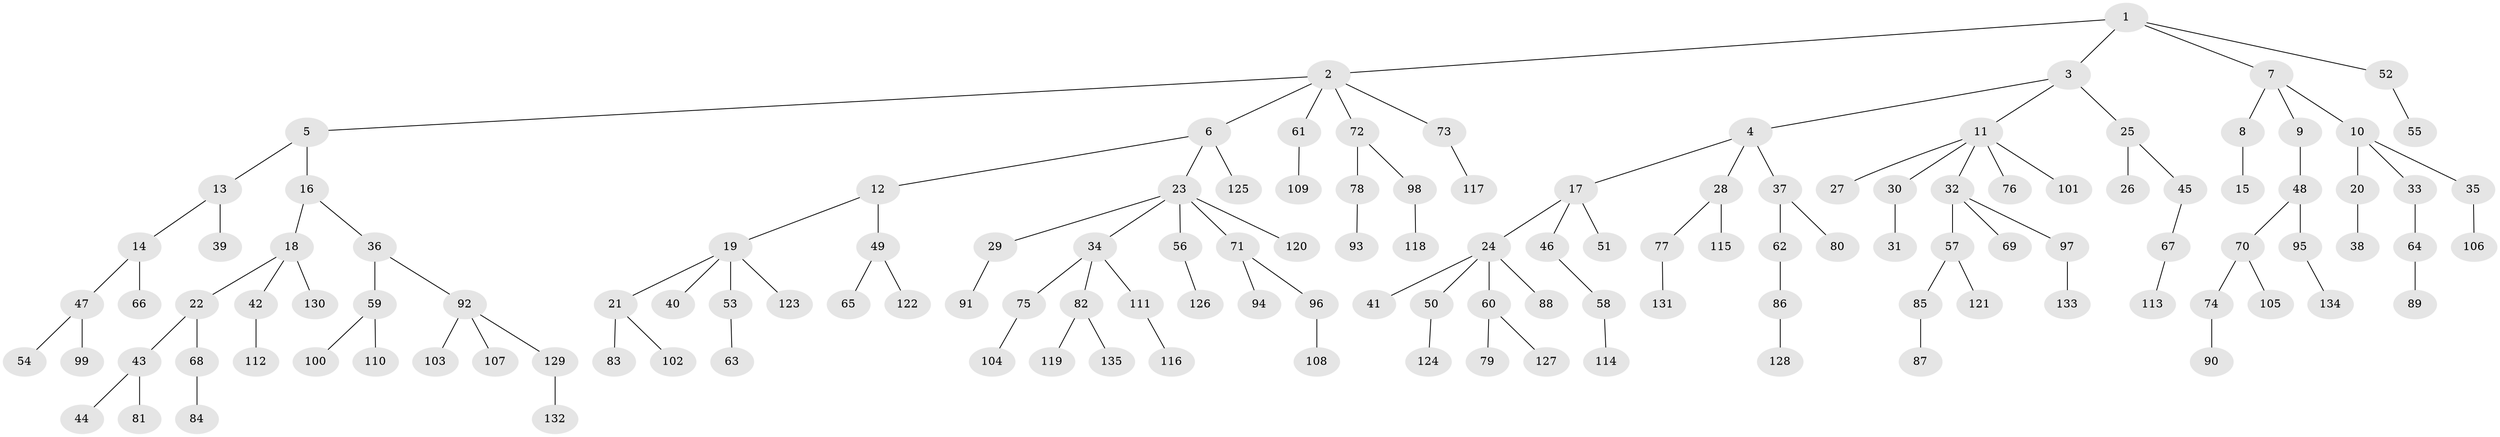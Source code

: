 // Generated by graph-tools (version 1.1) at 2025/15/03/09/25 04:15:23]
// undirected, 135 vertices, 134 edges
graph export_dot {
graph [start="1"]
  node [color=gray90,style=filled];
  1;
  2;
  3;
  4;
  5;
  6;
  7;
  8;
  9;
  10;
  11;
  12;
  13;
  14;
  15;
  16;
  17;
  18;
  19;
  20;
  21;
  22;
  23;
  24;
  25;
  26;
  27;
  28;
  29;
  30;
  31;
  32;
  33;
  34;
  35;
  36;
  37;
  38;
  39;
  40;
  41;
  42;
  43;
  44;
  45;
  46;
  47;
  48;
  49;
  50;
  51;
  52;
  53;
  54;
  55;
  56;
  57;
  58;
  59;
  60;
  61;
  62;
  63;
  64;
  65;
  66;
  67;
  68;
  69;
  70;
  71;
  72;
  73;
  74;
  75;
  76;
  77;
  78;
  79;
  80;
  81;
  82;
  83;
  84;
  85;
  86;
  87;
  88;
  89;
  90;
  91;
  92;
  93;
  94;
  95;
  96;
  97;
  98;
  99;
  100;
  101;
  102;
  103;
  104;
  105;
  106;
  107;
  108;
  109;
  110;
  111;
  112;
  113;
  114;
  115;
  116;
  117;
  118;
  119;
  120;
  121;
  122;
  123;
  124;
  125;
  126;
  127;
  128;
  129;
  130;
  131;
  132;
  133;
  134;
  135;
  1 -- 2;
  1 -- 3;
  1 -- 7;
  1 -- 52;
  2 -- 5;
  2 -- 6;
  2 -- 61;
  2 -- 72;
  2 -- 73;
  3 -- 4;
  3 -- 11;
  3 -- 25;
  4 -- 17;
  4 -- 28;
  4 -- 37;
  5 -- 13;
  5 -- 16;
  6 -- 12;
  6 -- 23;
  6 -- 125;
  7 -- 8;
  7 -- 9;
  7 -- 10;
  8 -- 15;
  9 -- 48;
  10 -- 20;
  10 -- 33;
  10 -- 35;
  11 -- 27;
  11 -- 30;
  11 -- 32;
  11 -- 76;
  11 -- 101;
  12 -- 19;
  12 -- 49;
  13 -- 14;
  13 -- 39;
  14 -- 47;
  14 -- 66;
  16 -- 18;
  16 -- 36;
  17 -- 24;
  17 -- 46;
  17 -- 51;
  18 -- 22;
  18 -- 42;
  18 -- 130;
  19 -- 21;
  19 -- 40;
  19 -- 53;
  19 -- 123;
  20 -- 38;
  21 -- 83;
  21 -- 102;
  22 -- 43;
  22 -- 68;
  23 -- 29;
  23 -- 34;
  23 -- 56;
  23 -- 71;
  23 -- 120;
  24 -- 41;
  24 -- 50;
  24 -- 60;
  24 -- 88;
  25 -- 26;
  25 -- 45;
  28 -- 77;
  28 -- 115;
  29 -- 91;
  30 -- 31;
  32 -- 57;
  32 -- 69;
  32 -- 97;
  33 -- 64;
  34 -- 75;
  34 -- 82;
  34 -- 111;
  35 -- 106;
  36 -- 59;
  36 -- 92;
  37 -- 62;
  37 -- 80;
  42 -- 112;
  43 -- 44;
  43 -- 81;
  45 -- 67;
  46 -- 58;
  47 -- 54;
  47 -- 99;
  48 -- 70;
  48 -- 95;
  49 -- 65;
  49 -- 122;
  50 -- 124;
  52 -- 55;
  53 -- 63;
  56 -- 126;
  57 -- 85;
  57 -- 121;
  58 -- 114;
  59 -- 100;
  59 -- 110;
  60 -- 79;
  60 -- 127;
  61 -- 109;
  62 -- 86;
  64 -- 89;
  67 -- 113;
  68 -- 84;
  70 -- 74;
  70 -- 105;
  71 -- 94;
  71 -- 96;
  72 -- 78;
  72 -- 98;
  73 -- 117;
  74 -- 90;
  75 -- 104;
  77 -- 131;
  78 -- 93;
  82 -- 119;
  82 -- 135;
  85 -- 87;
  86 -- 128;
  92 -- 103;
  92 -- 107;
  92 -- 129;
  95 -- 134;
  96 -- 108;
  97 -- 133;
  98 -- 118;
  111 -- 116;
  129 -- 132;
}
